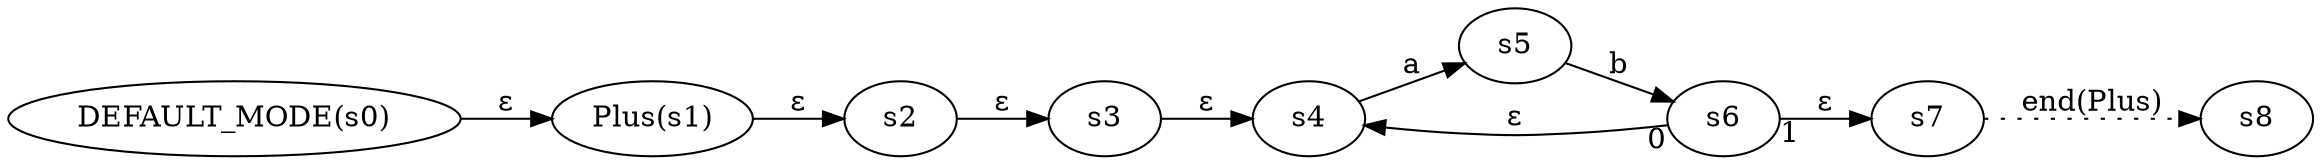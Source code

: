 digraph ATN {
  rankdir=LR;

  "DEFAULT_MODE(s0)" -> "Plus(s1)" [label=ε]
  "Plus(s1)" -> s2 [label=ε]
  s2 -> s3 [label=ε]
  s3 -> s4 [label=ε]
  s4 -> s5 [label=a]
  s5 -> s6 [label=b]
  s6 -> s4 [label=ε taillabel=0]
  s6 -> s7 [label=ε taillabel=1]
  s7 -> s8 [label="end(Plus)" style=dotted]
}
